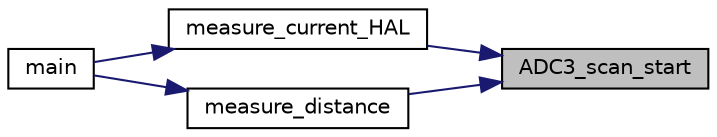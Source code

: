 digraph "ADC3_scan_start"
{
 // LATEX_PDF_SIZE
  edge [fontname="Helvetica",fontsize="10",labelfontname="Helvetica",labelfontsize="10"];
  node [fontname="Helvetica",fontsize="10",shape=record];
  rankdir="RL";
  Node1 [label="ADC3_scan_start",height=0.2,width=0.4,color="black", fillcolor="grey75", style="filled", fontcolor="black",tooltip="Start DMA, ADC and timer."];
  Node1 -> Node2 [dir="back",color="midnightblue",fontsize="10",style="solid",fontname="Helvetica"];
  Node2 [label="measure_current_HAL",height=0.2,width=0.4,color="black", fillcolor="white", style="filled",URL="$strommessung_8c.html#a732d5cce4b9293bb93fe9bceced5f16c",tooltip=" "];
  Node2 -> Node3 [dir="back",color="midnightblue",fontsize="10",style="solid",fontname="Helvetica"];
  Node3 [label="main",height=0.2,width=0.4,color="black", fillcolor="white", style="filled",URL="$main_8c.html#a840291bc02cba5474a4cb46a9b9566fe",tooltip="Main function."];
  Node1 -> Node4 [dir="back",color="midnightblue",fontsize="10",style="solid",fontname="Helvetica"];
  Node4 [label="measure_distance",height=0.2,width=0.4,color="black", fillcolor="white", style="filled",URL="$distance_8c.html#a0476c1fe6e5721d29eab9c4e6934e495",tooltip=" "];
  Node4 -> Node3 [dir="back",color="midnightblue",fontsize="10",style="solid",fontname="Helvetica"];
}
